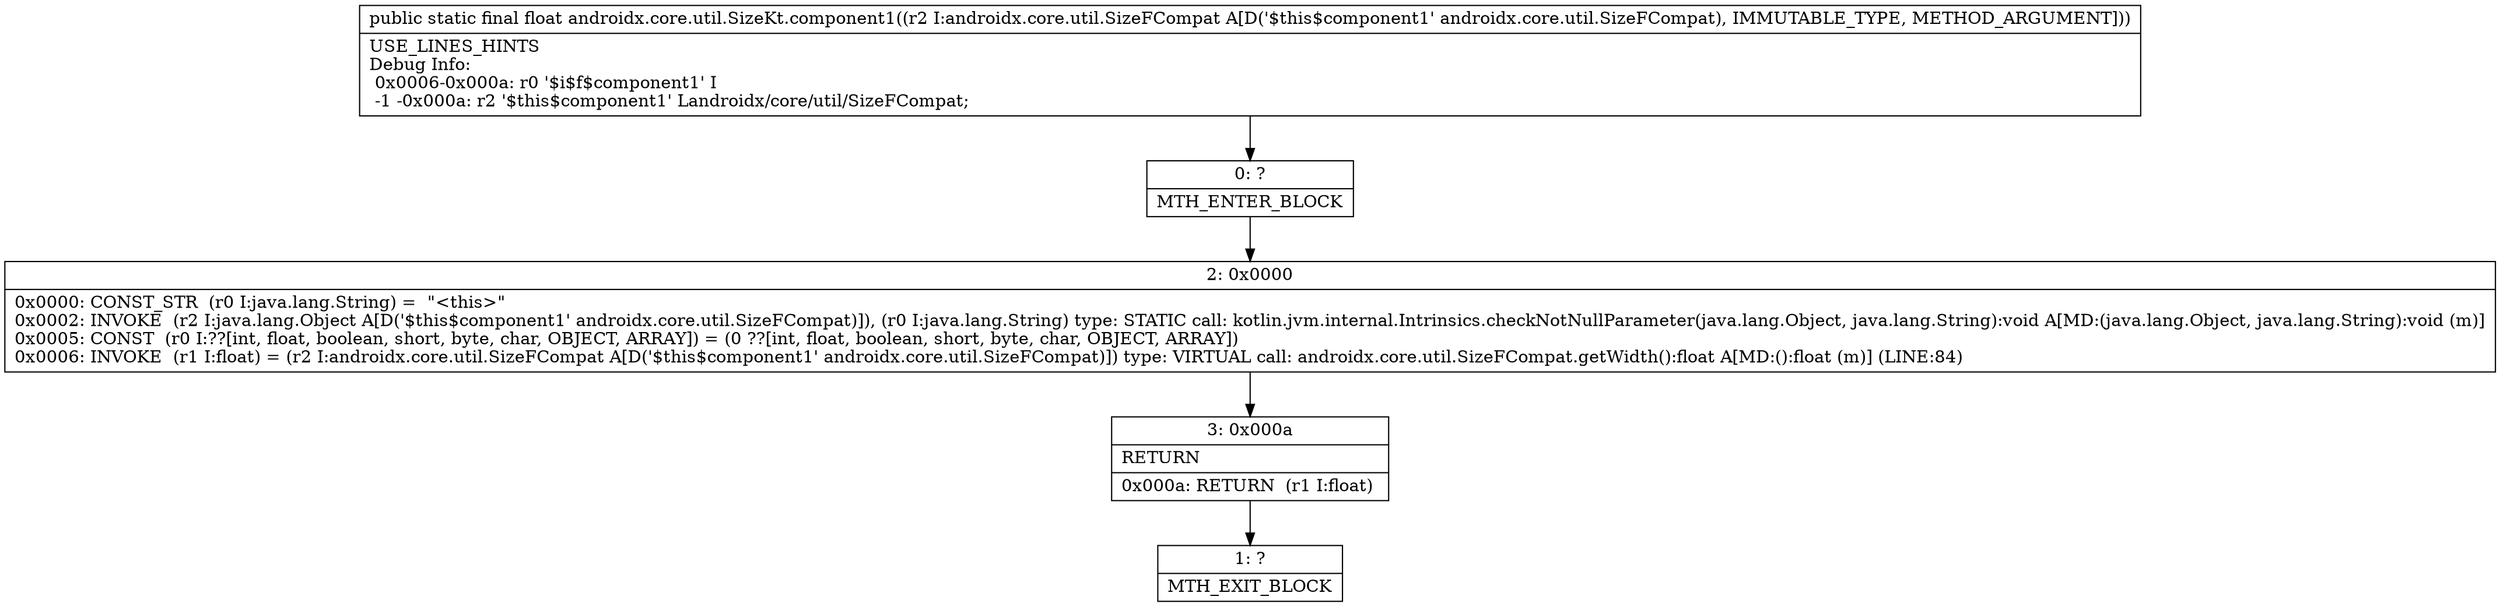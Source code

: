 digraph "CFG forandroidx.core.util.SizeKt.component1(Landroidx\/core\/util\/SizeFCompat;)F" {
Node_0 [shape=record,label="{0\:\ ?|MTH_ENTER_BLOCK\l}"];
Node_2 [shape=record,label="{2\:\ 0x0000|0x0000: CONST_STR  (r0 I:java.lang.String) =  \"\<this\>\" \l0x0002: INVOKE  (r2 I:java.lang.Object A[D('$this$component1' androidx.core.util.SizeFCompat)]), (r0 I:java.lang.String) type: STATIC call: kotlin.jvm.internal.Intrinsics.checkNotNullParameter(java.lang.Object, java.lang.String):void A[MD:(java.lang.Object, java.lang.String):void (m)]\l0x0005: CONST  (r0 I:??[int, float, boolean, short, byte, char, OBJECT, ARRAY]) = (0 ??[int, float, boolean, short, byte, char, OBJECT, ARRAY]) \l0x0006: INVOKE  (r1 I:float) = (r2 I:androidx.core.util.SizeFCompat A[D('$this$component1' androidx.core.util.SizeFCompat)]) type: VIRTUAL call: androidx.core.util.SizeFCompat.getWidth():float A[MD:():float (m)] (LINE:84)\l}"];
Node_3 [shape=record,label="{3\:\ 0x000a|RETURN\l|0x000a: RETURN  (r1 I:float) \l}"];
Node_1 [shape=record,label="{1\:\ ?|MTH_EXIT_BLOCK\l}"];
MethodNode[shape=record,label="{public static final float androidx.core.util.SizeKt.component1((r2 I:androidx.core.util.SizeFCompat A[D('$this$component1' androidx.core.util.SizeFCompat), IMMUTABLE_TYPE, METHOD_ARGUMENT]))  | USE_LINES_HINTS\lDebug Info:\l  0x0006\-0x000a: r0 '$i$f$component1' I\l  \-1 \-0x000a: r2 '$this$component1' Landroidx\/core\/util\/SizeFCompat;\l}"];
MethodNode -> Node_0;Node_0 -> Node_2;
Node_2 -> Node_3;
Node_3 -> Node_1;
}

